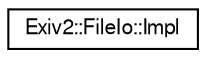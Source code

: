 digraph "Graphical Class Hierarchy"
{
  edge [fontname="FreeSans",fontsize="10",labelfontname="FreeSans",labelfontsize="10"];
  node [fontname="FreeSans",fontsize="10",shape=record];
  rankdir="LR";
  Node1 [label="Exiv2::FileIo::Impl",height=0.2,width=0.4,color="black", fillcolor="white", style="filled",URL="$classExiv2_1_1FileIo_1_1Impl.html",tooltip="Internal Pimpl structure of class FileIo. "];
}
